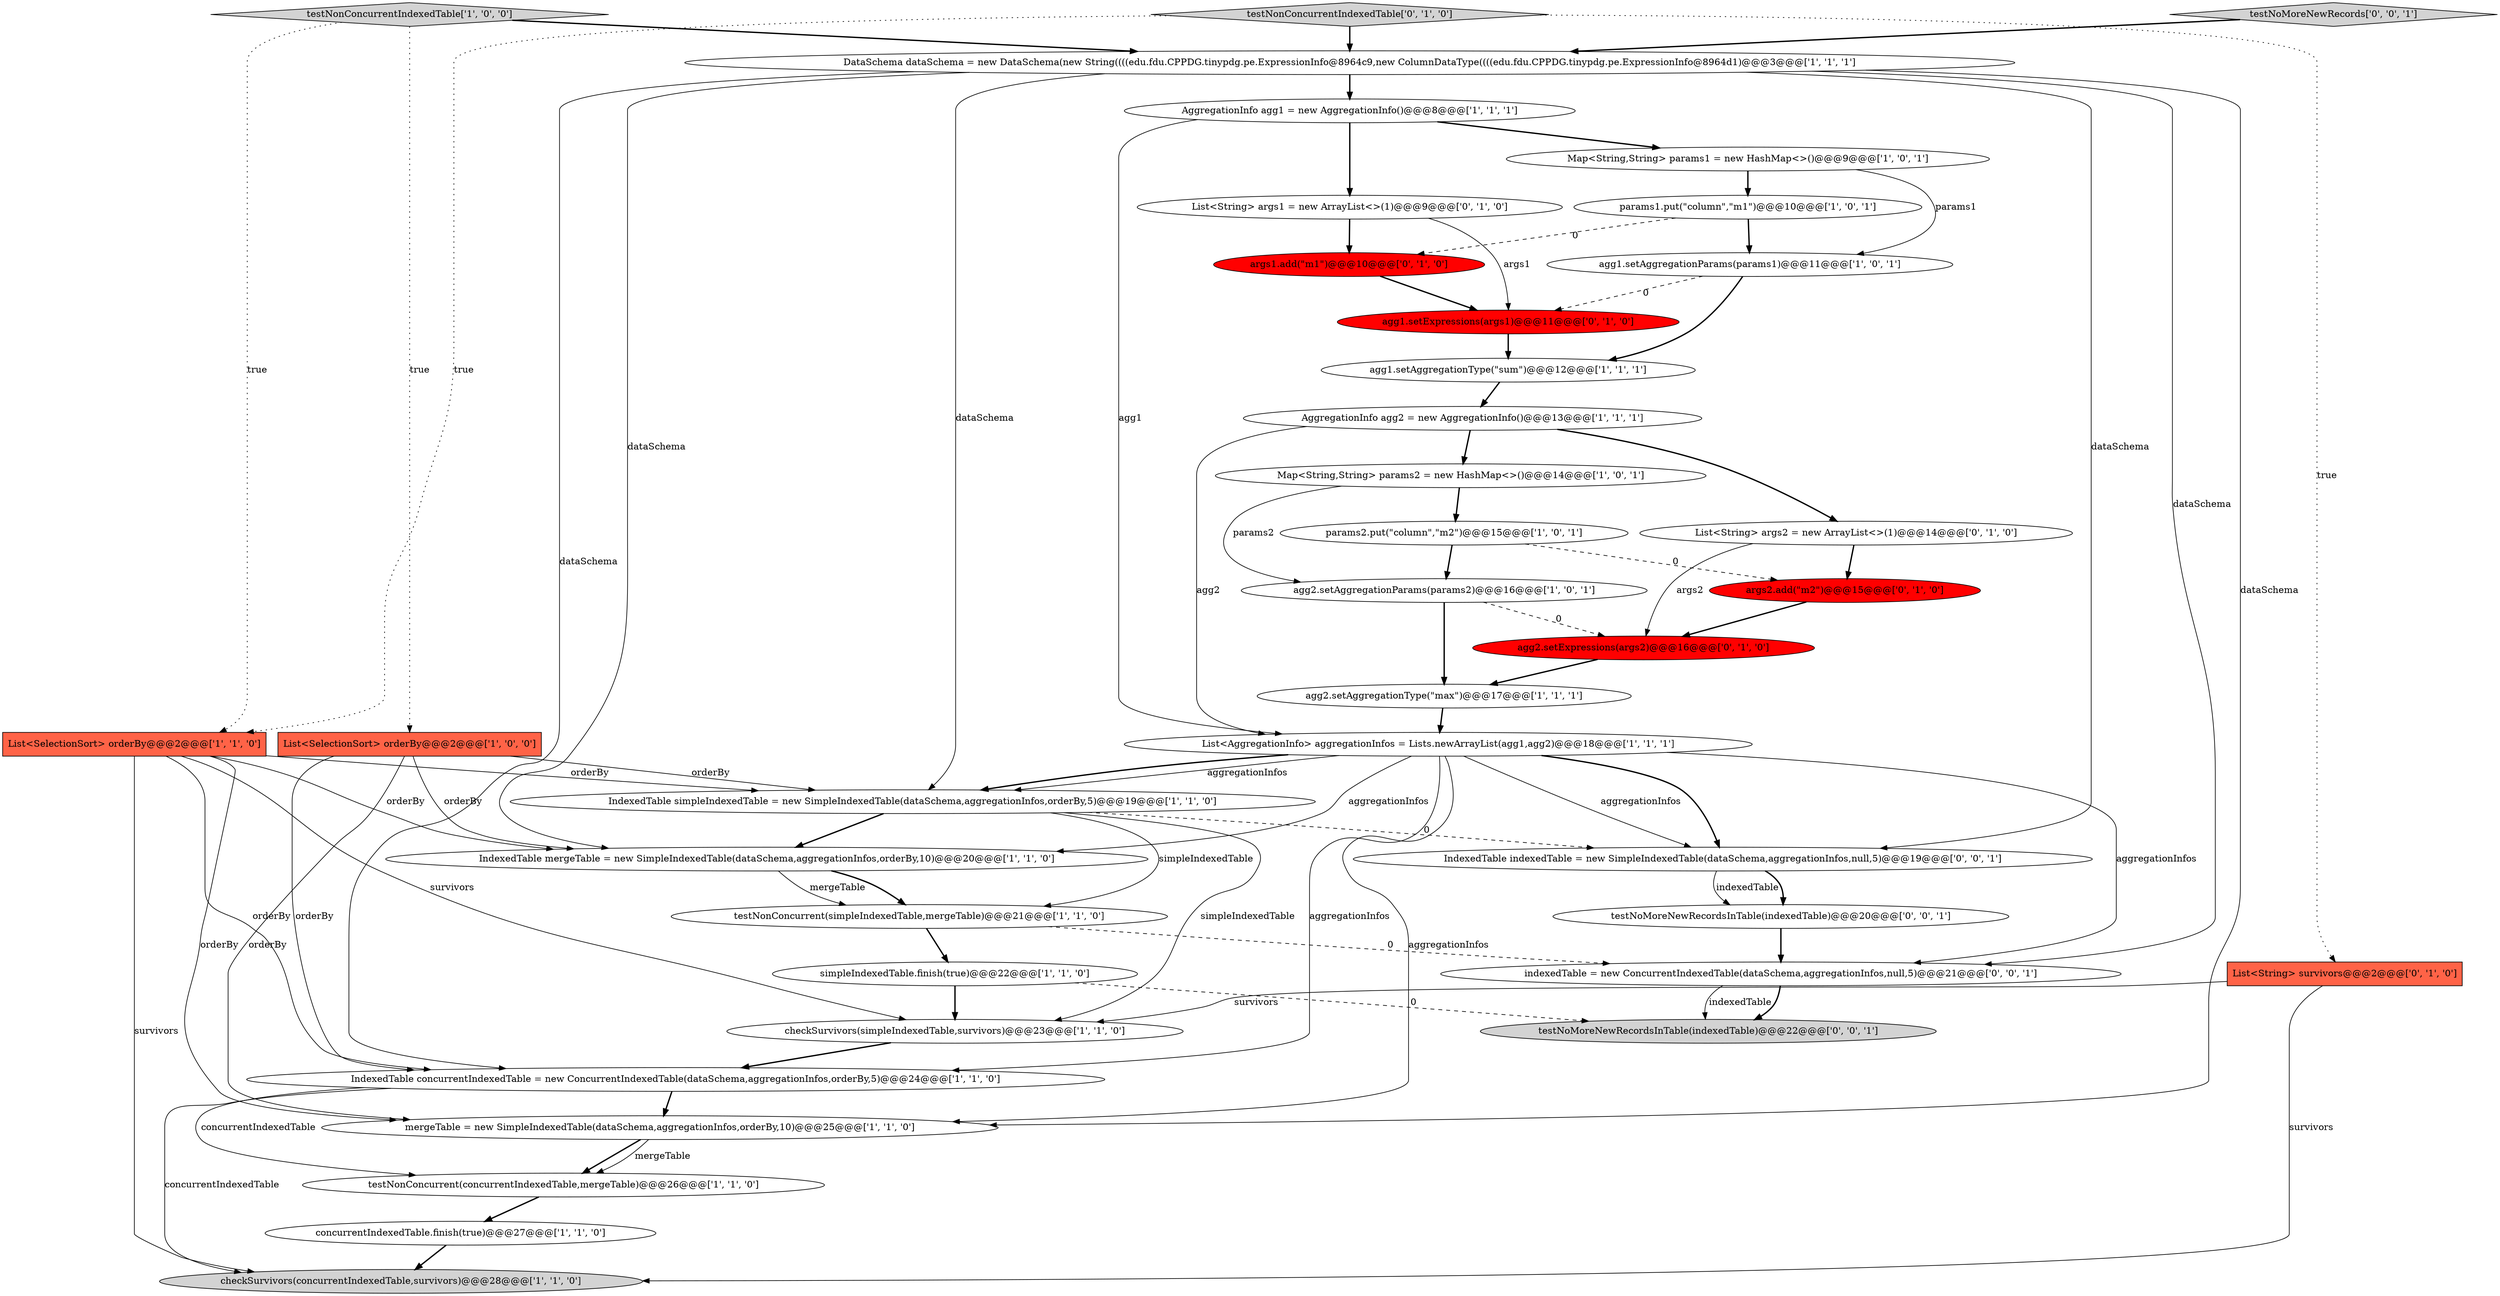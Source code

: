 digraph {
2 [style = filled, label = "params2.put(\"column\",\"m2\")@@@15@@@['1', '0', '1']", fillcolor = white, shape = ellipse image = "AAA0AAABBB1BBB"];
0 [style = filled, label = "DataSchema dataSchema = new DataSchema(new String((((edu.fdu.CPPDG.tinypdg.pe.ExpressionInfo@8964c9,new ColumnDataType((((edu.fdu.CPPDG.tinypdg.pe.ExpressionInfo@8964d1)@@@3@@@['1', '1', '1']", fillcolor = white, shape = ellipse image = "AAA0AAABBB1BBB"];
26 [style = filled, label = "args1.add(\"m1\")@@@10@@@['0', '1', '0']", fillcolor = red, shape = ellipse image = "AAA1AAABBB2BBB"];
28 [style = filled, label = "testNonConcurrentIndexedTable['0', '1', '0']", fillcolor = lightgray, shape = diamond image = "AAA0AAABBB2BBB"];
36 [style = filled, label = "testNoMoreNewRecords['0', '0', '1']", fillcolor = lightgray, shape = diamond image = "AAA0AAABBB3BBB"];
22 [style = filled, label = "testNonConcurrent(simpleIndexedTable,mergeTable)@@@21@@@['1', '1', '0']", fillcolor = white, shape = ellipse image = "AAA0AAABBB1BBB"];
21 [style = filled, label = "params1.put(\"column\",\"m1\")@@@10@@@['1', '0', '1']", fillcolor = white, shape = ellipse image = "AAA0AAABBB1BBB"];
11 [style = filled, label = "agg2.setAggregationType(\"max\")@@@17@@@['1', '1', '1']", fillcolor = white, shape = ellipse image = "AAA0AAABBB1BBB"];
19 [style = filled, label = "List<SelectionSort> orderBy@@@2@@@['1', '1', '0']", fillcolor = tomato, shape = box image = "AAA0AAABBB1BBB"];
8 [style = filled, label = "AggregationInfo agg2 = new AggregationInfo()@@@13@@@['1', '1', '1']", fillcolor = white, shape = ellipse image = "AAA0AAABBB1BBB"];
34 [style = filled, label = "IndexedTable indexedTable = new SimpleIndexedTable(dataSchema,aggregationInfos,null,5)@@@19@@@['0', '0', '1']", fillcolor = white, shape = ellipse image = "AAA0AAABBB3BBB"];
35 [style = filled, label = "testNoMoreNewRecordsInTable(indexedTable)@@@20@@@['0', '0', '1']", fillcolor = white, shape = ellipse image = "AAA0AAABBB3BBB"];
24 [style = filled, label = "IndexedTable concurrentIndexedTable = new ConcurrentIndexedTable(dataSchema,aggregationInfos,orderBy,5)@@@24@@@['1', '1', '0']", fillcolor = white, shape = ellipse image = "AAA0AAABBB1BBB"];
13 [style = filled, label = "concurrentIndexedTable.finish(true)@@@27@@@['1', '1', '0']", fillcolor = white, shape = ellipse image = "AAA0AAABBB1BBB"];
12 [style = filled, label = "checkSurvivors(concurrentIndexedTable,survivors)@@@28@@@['1', '1', '0']", fillcolor = lightgray, shape = ellipse image = "AAA0AAABBB1BBB"];
4 [style = filled, label = "IndexedTable simpleIndexedTable = new SimpleIndexedTable(dataSchema,aggregationInfos,orderBy,5)@@@19@@@['1', '1', '0']", fillcolor = white, shape = ellipse image = "AAA0AAABBB1BBB"];
37 [style = filled, label = "testNoMoreNewRecordsInTable(indexedTable)@@@22@@@['0', '0', '1']", fillcolor = lightgray, shape = ellipse image = "AAA0AAABBB3BBB"];
10 [style = filled, label = "checkSurvivors(simpleIndexedTable,survivors)@@@23@@@['1', '1', '0']", fillcolor = white, shape = ellipse image = "AAA0AAABBB1BBB"];
5 [style = filled, label = "simpleIndexedTable.finish(true)@@@22@@@['1', '1', '0']", fillcolor = white, shape = ellipse image = "AAA0AAABBB1BBB"];
17 [style = filled, label = "Map<String,String> params2 = new HashMap<>()@@@14@@@['1', '0', '1']", fillcolor = white, shape = ellipse image = "AAA0AAABBB1BBB"];
30 [style = filled, label = "args2.add(\"m2\")@@@15@@@['0', '1', '0']", fillcolor = red, shape = ellipse image = "AAA1AAABBB2BBB"];
18 [style = filled, label = "Map<String,String> params1 = new HashMap<>()@@@9@@@['1', '0', '1']", fillcolor = white, shape = ellipse image = "AAA0AAABBB1BBB"];
29 [style = filled, label = "List<String> survivors@@@2@@@['0', '1', '0']", fillcolor = tomato, shape = box image = "AAA0AAABBB2BBB"];
14 [style = filled, label = "testNonConcurrent(concurrentIndexedTable,mergeTable)@@@26@@@['1', '1', '0']", fillcolor = white, shape = ellipse image = "AAA0AAABBB1BBB"];
3 [style = filled, label = "agg2.setAggregationParams(params2)@@@16@@@['1', '0', '1']", fillcolor = white, shape = ellipse image = "AAA0AAABBB1BBB"];
1 [style = filled, label = "agg1.setAggregationType(\"sum\")@@@12@@@['1', '1', '1']", fillcolor = white, shape = ellipse image = "AAA0AAABBB1BBB"];
27 [style = filled, label = "List<String> args2 = new ArrayList<>(1)@@@14@@@['0', '1', '0']", fillcolor = white, shape = ellipse image = "AAA0AAABBB2BBB"];
9 [style = filled, label = "IndexedTable mergeTable = new SimpleIndexedTable(dataSchema,aggregationInfos,orderBy,10)@@@20@@@['1', '1', '0']", fillcolor = white, shape = ellipse image = "AAA0AAABBB1BBB"];
16 [style = filled, label = "List<AggregationInfo> aggregationInfos = Lists.newArrayList(agg1,agg2)@@@18@@@['1', '1', '1']", fillcolor = white, shape = ellipse image = "AAA0AAABBB1BBB"];
25 [style = filled, label = "agg2.setExpressions(args2)@@@16@@@['0', '1', '0']", fillcolor = red, shape = ellipse image = "AAA1AAABBB2BBB"];
33 [style = filled, label = "indexedTable = new ConcurrentIndexedTable(dataSchema,aggregationInfos,null,5)@@@21@@@['0', '0', '1']", fillcolor = white, shape = ellipse image = "AAA0AAABBB3BBB"];
31 [style = filled, label = "agg1.setExpressions(args1)@@@11@@@['0', '1', '0']", fillcolor = red, shape = ellipse image = "AAA1AAABBB2BBB"];
15 [style = filled, label = "AggregationInfo agg1 = new AggregationInfo()@@@8@@@['1', '1', '1']", fillcolor = white, shape = ellipse image = "AAA0AAABBB1BBB"];
32 [style = filled, label = "List<String> args1 = new ArrayList<>(1)@@@9@@@['0', '1', '0']", fillcolor = white, shape = ellipse image = "AAA0AAABBB2BBB"];
23 [style = filled, label = "testNonConcurrentIndexedTable['1', '0', '0']", fillcolor = lightgray, shape = diamond image = "AAA0AAABBB1BBB"];
20 [style = filled, label = "mergeTable = new SimpleIndexedTable(dataSchema,aggregationInfos,orderBy,10)@@@25@@@['1', '1', '0']", fillcolor = white, shape = ellipse image = "AAA0AAABBB1BBB"];
7 [style = filled, label = "List<SelectionSort> orderBy@@@2@@@['1', '0', '0']", fillcolor = tomato, shape = box image = "AAA0AAABBB1BBB"];
6 [style = filled, label = "agg1.setAggregationParams(params1)@@@11@@@['1', '0', '1']", fillcolor = white, shape = ellipse image = "AAA0AAABBB1BBB"];
16->34 [style = solid, label="aggregationInfos"];
10->24 [style = bold, label=""];
31->1 [style = bold, label=""];
28->19 [style = dotted, label="true"];
0->15 [style = bold, label=""];
28->0 [style = bold, label=""];
36->0 [style = bold, label=""];
19->10 [style = solid, label="survivors"];
8->27 [style = bold, label=""];
29->12 [style = solid, label="survivors"];
34->35 [style = solid, label="indexedTable"];
19->24 [style = solid, label="orderBy"];
11->16 [style = bold, label=""];
0->24 [style = solid, label="dataSchema"];
5->10 [style = bold, label=""];
7->24 [style = solid, label="orderBy"];
32->31 [style = solid, label="args1"];
27->30 [style = bold, label=""];
3->11 [style = bold, label=""];
16->34 [style = bold, label=""];
16->24 [style = solid, label="aggregationInfos"];
6->31 [style = dashed, label="0"];
33->37 [style = solid, label="indexedTable"];
20->14 [style = bold, label=""];
23->19 [style = dotted, label="true"];
4->22 [style = solid, label="simpleIndexedTable"];
2->30 [style = dashed, label="0"];
22->5 [style = bold, label=""];
32->26 [style = bold, label=""];
0->4 [style = solid, label="dataSchema"];
24->20 [style = bold, label=""];
8->17 [style = bold, label=""];
28->29 [style = dotted, label="true"];
19->20 [style = solid, label="orderBy"];
16->4 [style = solid, label="aggregationInfos"];
4->10 [style = solid, label="simpleIndexedTable"];
13->12 [style = bold, label=""];
17->2 [style = bold, label=""];
27->25 [style = solid, label="args2"];
4->34 [style = dashed, label="0"];
34->35 [style = bold, label=""];
29->10 [style = solid, label="survivors"];
17->3 [style = solid, label="params2"];
5->37 [style = dashed, label="0"];
15->16 [style = solid, label="agg1"];
0->33 [style = solid, label="dataSchema"];
9->22 [style = bold, label=""];
4->9 [style = bold, label=""];
1->8 [style = bold, label=""];
16->9 [style = solid, label="aggregationInfos"];
18->6 [style = solid, label="params1"];
22->33 [style = dashed, label="0"];
2->3 [style = bold, label=""];
23->7 [style = dotted, label="true"];
0->34 [style = solid, label="dataSchema"];
16->33 [style = solid, label="aggregationInfos"];
23->0 [style = bold, label=""];
8->16 [style = solid, label="agg2"];
6->1 [style = bold, label=""];
26->31 [style = bold, label=""];
21->26 [style = dashed, label="0"];
0->9 [style = solid, label="dataSchema"];
18->21 [style = bold, label=""];
14->13 [style = bold, label=""];
16->4 [style = bold, label=""];
33->37 [style = bold, label=""];
24->12 [style = solid, label="concurrentIndexedTable"];
21->6 [style = bold, label=""];
35->33 [style = bold, label=""];
19->4 [style = solid, label="orderBy"];
30->25 [style = bold, label=""];
24->14 [style = solid, label="concurrentIndexedTable"];
7->20 [style = solid, label="orderBy"];
15->18 [style = bold, label=""];
0->20 [style = solid, label="dataSchema"];
7->4 [style = solid, label="orderBy"];
20->14 [style = solid, label="mergeTable"];
19->9 [style = solid, label="orderBy"];
19->12 [style = solid, label="survivors"];
7->9 [style = solid, label="orderBy"];
25->11 [style = bold, label=""];
9->22 [style = solid, label="mergeTable"];
16->20 [style = solid, label="aggregationInfos"];
15->32 [style = bold, label=""];
3->25 [style = dashed, label="0"];
}
